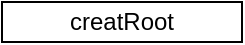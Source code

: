 <mxfile version="21.0.6" type="github">
  <diagram name="第 1 页" id="psDM-vLnzapXgbLeC8a0">
    <mxGraphModel dx="954" dy="664" grid="1" gridSize="10" guides="1" tooltips="1" connect="1" arrows="1" fold="1" page="1" pageScale="1" pageWidth="827" pageHeight="1169" math="0" shadow="0">
      <root>
        <mxCell id="0" />
        <mxCell id="1" parent="0" />
        <mxCell id="r1Wp9WAUkLEI0kaJAsJh-1" value="creatRoot" style="rounded=0;whiteSpace=wrap;html=1;" parent="1" vertex="1">
          <mxGeometry x="250" y="250" width="120" height="20" as="geometry" />
        </mxCell>
      </root>
    </mxGraphModel>
  </diagram>
</mxfile>
